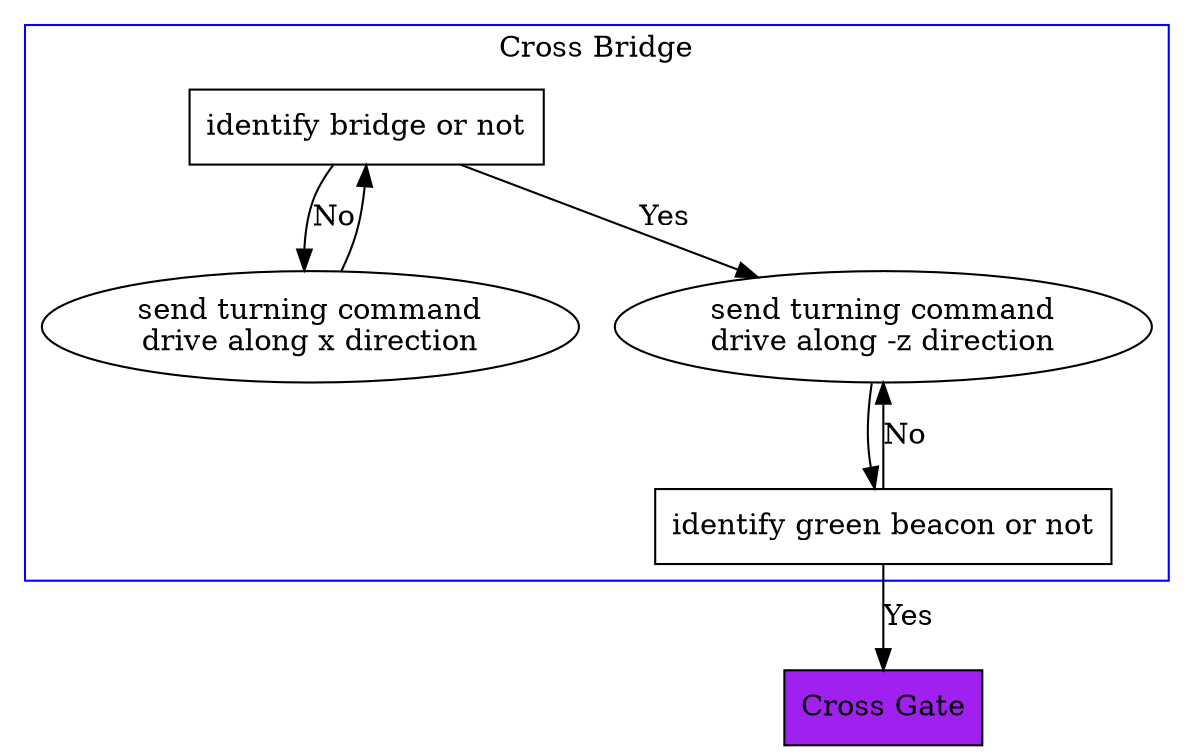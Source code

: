 digraph G {
    compound=true;
    subgraph cluster0 {
        color=blue
        label="Cross Bridge"
        "identify bridge or not" [shape=box]
        "identify bridge or not" -> "send turning command\ndrive along x direction" [label="No"]
        "send turning command\ndrive along x direction" -> "identify bridge or not"
        "identify bridge or not" -> "send turning command\ndrive along -z direction" [label="Yes"]
        "identify green beacon or not" [shape=box]
        "send turning command\ndrive along -z direction" -> "identify green beacon or not"
        "identify green beacon or not" -> "send turning command\ndrive along -z direction" [label="No"]
    }
    "Cross Gate" [shape=box fillcolor=purple style=filled]
    "identify green beacon or not" -> "Cross Gate" [label="Yes"]
}